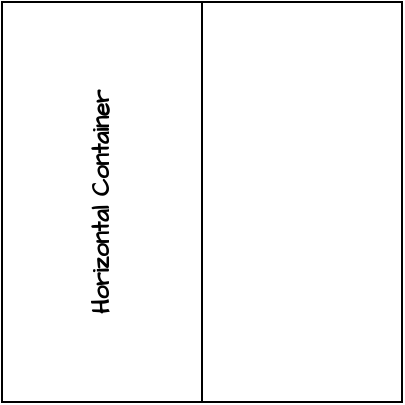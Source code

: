 <mxfile version="24.2.5" type="github">
  <diagram name="Page-1" id="0MYz-lIWb89oemq3ZPXl">
    <mxGraphModel dx="522" dy="522" grid="0" gridSize="10" guides="1" tooltips="1" connect="1" arrows="1" fold="1" page="1" pageScale="1" pageWidth="850" pageHeight="1100" math="0" shadow="0">
      <root>
        <mxCell id="0" />
        <mxCell id="1" parent="0" />
        <mxCell id="pTN-I9MVHxsYScQbvfXk-3" value="Horizontal Container" style="swimlane;horizontal=0;whiteSpace=wrap;html=1;hachureGap=4;fontFamily=Architects Daughter;fontSource=https%3A%2F%2Ffonts.googleapis.com%2Fcss%3Ffamily%3DArchitects%2BDaughter;startSize=100;" vertex="1" parent="1">
          <mxGeometry x="404" y="183" width="200" height="200" as="geometry" />
        </mxCell>
      </root>
    </mxGraphModel>
  </diagram>
</mxfile>
